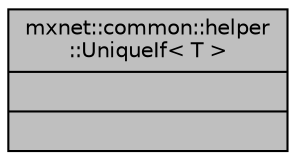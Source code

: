 digraph "mxnet::common::helper::UniqueIf&lt; T &gt;"
{
  edge [fontname="Helvetica",fontsize="10",labelfontname="Helvetica",labelfontsize="10"];
  node [fontname="Helvetica",fontsize="10",shape=record];
  Node1 [label="{mxnet::common::helper\l::UniqueIf\< T \>\n||}",height=0.2,width=0.4,color="black", fillcolor="grey75", style="filled" fontcolor="black"];
}
